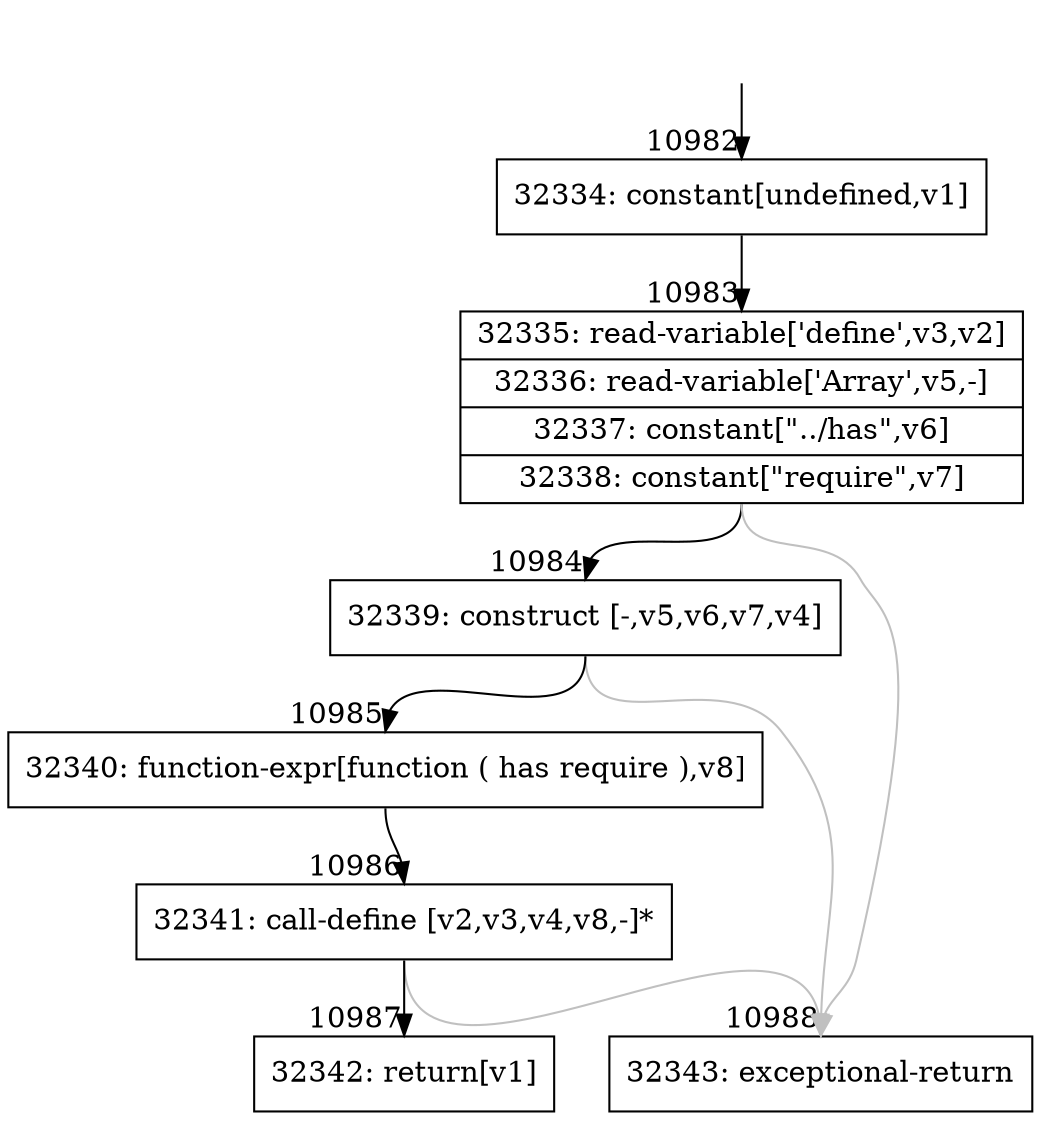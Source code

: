 digraph {
rankdir="TD"
BB_entry797[shape=none,label=""];
BB_entry797 -> BB10982 [tailport=s, headport=n, headlabel="    10982"]
BB10982 [shape=record label="{32334: constant[undefined,v1]}" ] 
BB10982 -> BB10983 [tailport=s, headport=n, headlabel="      10983"]
BB10983 [shape=record label="{32335: read-variable['define',v3,v2]|32336: read-variable['Array',v5,-]|32337: constant[\"../has\",v6]|32338: constant[\"require\",v7]}" ] 
BB10983 -> BB10984 [tailport=s, headport=n, headlabel="      10984"]
BB10983 -> BB10988 [tailport=s, headport=n, color=gray, headlabel="      10988"]
BB10984 [shape=record label="{32339: construct [-,v5,v6,v7,v4]}" ] 
BB10984 -> BB10985 [tailport=s, headport=n, headlabel="      10985"]
BB10984 -> BB10988 [tailport=s, headport=n, color=gray]
BB10985 [shape=record label="{32340: function-expr[function ( has require ),v8]}" ] 
BB10985 -> BB10986 [tailport=s, headport=n, headlabel="      10986"]
BB10986 [shape=record label="{32341: call-define [v2,v3,v4,v8,-]*}" ] 
BB10986 -> BB10987 [tailport=s, headport=n, headlabel="      10987"]
BB10986 -> BB10988 [tailport=s, headport=n, color=gray]
BB10987 [shape=record label="{32342: return[v1]}" ] 
BB10988 [shape=record label="{32343: exceptional-return}" ] 
//#$~ 15377
}
